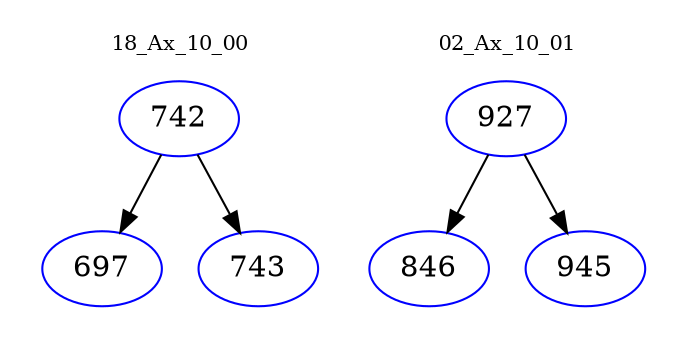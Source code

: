 digraph{
subgraph cluster_0 {
color = white
label = "18_Ax_10_00";
fontsize=10;
T0_742 [label="742", color="blue"]
T0_742 -> T0_697 [color="black"]
T0_697 [label="697", color="blue"]
T0_742 -> T0_743 [color="black"]
T0_743 [label="743", color="blue"]
}
subgraph cluster_1 {
color = white
label = "02_Ax_10_01";
fontsize=10;
T1_927 [label="927", color="blue"]
T1_927 -> T1_846 [color="black"]
T1_846 [label="846", color="blue"]
T1_927 -> T1_945 [color="black"]
T1_945 [label="945", color="blue"]
}
}
